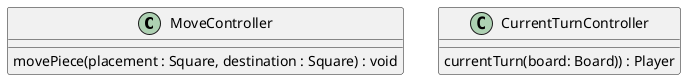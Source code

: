 @startuml

class MoveController
class CurrentTurnController

class MoveController{
    movePiece(placement : Square, destination : Square) : void
}

class CurrentTurnController {
    currentTurn(board: Board)) : Player
}

@enduml